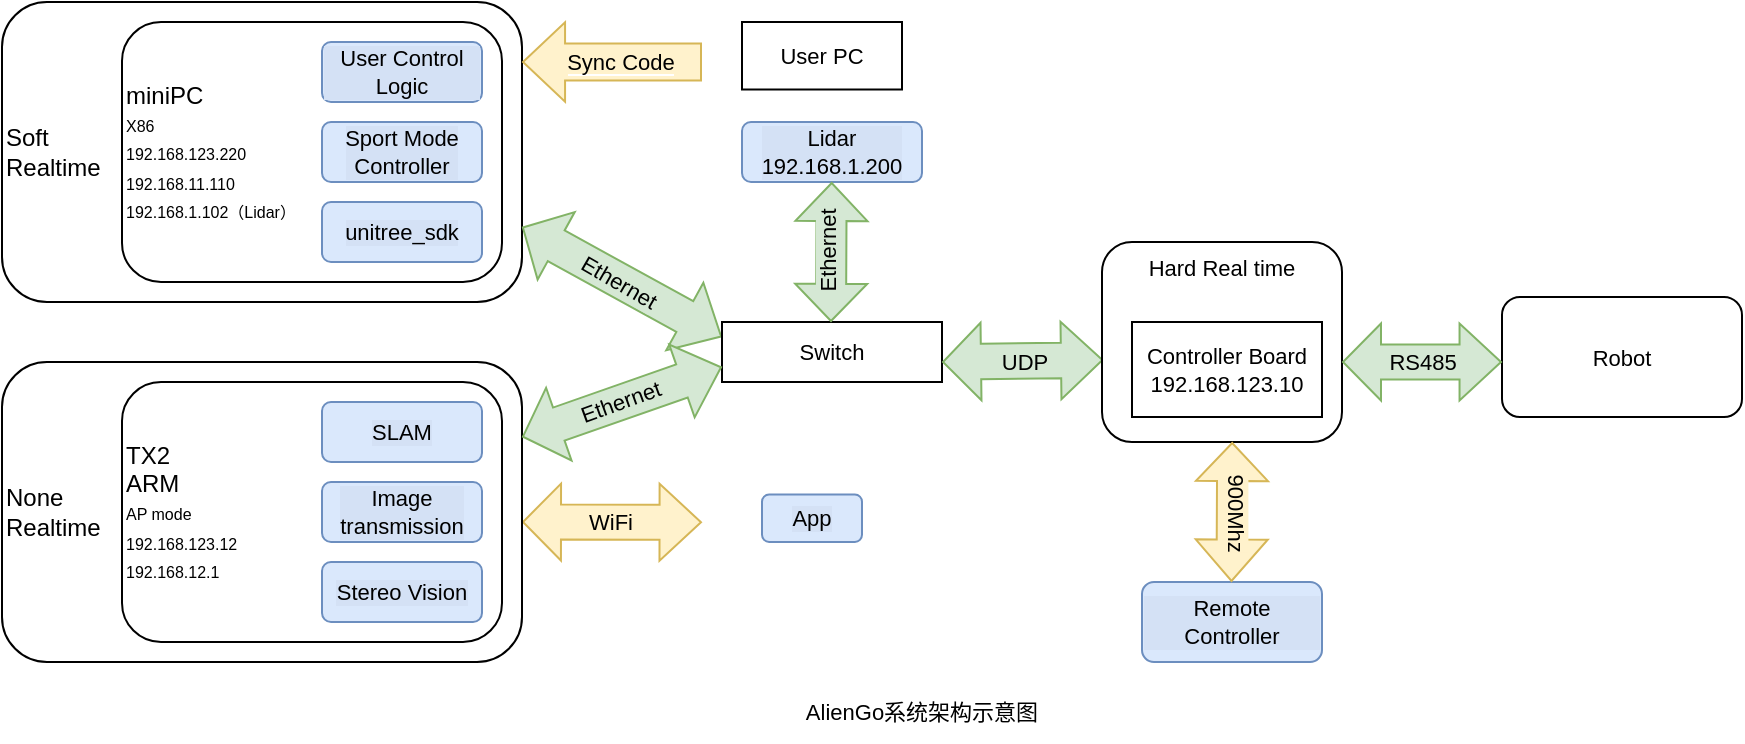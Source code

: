 <mxfile version="17.4.5" type="device"><diagram id="CFBKUmzks_kU5x74Oj2V" name="Page-1"><mxGraphModel dx="1422" dy="796" grid="1" gridSize="10" guides="1" tooltips="1" connect="1" arrows="1" fold="1" page="1" pageScale="1" pageWidth="827" pageHeight="1169" math="0" shadow="0"><root><mxCell id="0"/><mxCell id="1" parent="0"/><mxCell id="krv_6uk2ICwvgs_PYayT-1" value="Soft &lt;br&gt;Realtime" style="rounded=1;whiteSpace=wrap;html=1;align=left;" parent="1" vertex="1"><mxGeometry x="90" y="170" width="260" height="150" as="geometry"/></mxCell><mxCell id="krv_6uk2ICwvgs_PYayT-3" value="miniPC&lt;br&gt;&lt;font style=&quot;font-size: 8px&quot;&gt;X86&lt;br style=&quot;font-size: 8px&quot;&gt;192.168.123.220&lt;br&gt;192.168.11.110&lt;br&gt;192.168.1.102（Lidar）&lt;br&gt;&lt;/font&gt;" style="rounded=1;whiteSpace=wrap;html=1;align=left;" parent="1" vertex="1"><mxGeometry x="150" y="180" width="190" height="130" as="geometry"/></mxCell><mxCell id="krv_6uk2ICwvgs_PYayT-4" value="User Control Logic" style="rounded=1;whiteSpace=wrap;html=1;fontSize=11;fillColor=#dae8fc;strokeColor=#6c8ebf;labelBackgroundColor=#D4E1F5;labelBorderColor=none;gradientColor=none;" parent="1" vertex="1"><mxGeometry x="250" y="190" width="80" height="30" as="geometry"/></mxCell><mxCell id="krv_6uk2ICwvgs_PYayT-5" value="Sport Mode&lt;br&gt;Controller" style="rounded=1;whiteSpace=wrap;html=1;fontSize=11;fillColor=#dae8fc;strokeColor=#6c8ebf;labelBackgroundColor=#D4E1F5;labelBorderColor=none;gradientColor=none;" parent="1" vertex="1"><mxGeometry x="250" y="230" width="80" height="30" as="geometry"/></mxCell><mxCell id="krv_6uk2ICwvgs_PYayT-6" value="unitree_sdk" style="rounded=1;whiteSpace=wrap;html=1;fontSize=11;fillColor=#dae8fc;strokeColor=#6c8ebf;labelBackgroundColor=#D4E1F5;labelBorderColor=none;gradientColor=none;" parent="1" vertex="1"><mxGeometry x="250" y="270" width="80" height="30" as="geometry"/></mxCell><mxCell id="krv_6uk2ICwvgs_PYayT-9" value="User PC" style="rounded=0;whiteSpace=wrap;html=1;fontSize=11;" parent="1" vertex="1"><mxGeometry x="460" y="180" width="80" height="33.75" as="geometry"/></mxCell><mxCell id="krv_6uk2ICwvgs_PYayT-12" value="App" style="rounded=1;whiteSpace=wrap;html=1;fontSize=11;fillColor=#dae8fc;strokeColor=#6c8ebf;labelBackgroundColor=#D4E1F5;labelBorderColor=none;gradientColor=none;" parent="1" vertex="1"><mxGeometry x="470" y="416.25" width="50" height="23.75" as="geometry"/></mxCell><mxCell id="krv_6uk2ICwvgs_PYayT-13" value="" style="shape=flexArrow;endArrow=classic;startArrow=classic;html=1;rounded=0;fontSize=11;width=17.5;endSize=6.575;fillColor=#fff2cc;strokeColor=#d6b656;labelBackgroundColor=#FFF2CC;" parent="1" edge="1"><mxGeometry width="100" height="100" relative="1" as="geometry"><mxPoint x="350" y="430" as="sourcePoint"/><mxPoint x="440" y="430.14" as="targetPoint"/></mxGeometry></mxCell><mxCell id="krv_6uk2ICwvgs_PYayT-14" value="WiFi" style="edgeLabel;html=1;align=center;verticalAlign=middle;resizable=0;points=[];fontSize=11;labelBackgroundColor=#FFF2CC;" parent="krv_6uk2ICwvgs_PYayT-13" vertex="1" connectable="0"><mxGeometry x="-0.174" relative="1" as="geometry"><mxPoint x="7" as="offset"/></mxGeometry></mxCell><mxCell id="krv_6uk2ICwvgs_PYayT-15" value="" style="shape=flexArrow;endArrow=classic;startArrow=classic;html=1;rounded=0;fontSize=11;width=17.5;endSize=6.575;fillColor=#d5e8d4;strokeColor=#82b366;labelBackgroundColor=#D5E8D4;exitX=1;exitY=0.75;exitDx=0;exitDy=0;entryX=0;entryY=0.25;entryDx=0;entryDy=0;" parent="1" source="krv_6uk2ICwvgs_PYayT-1" target="krv_6uk2ICwvgs_PYayT-22" edge="1"><mxGeometry width="100" height="100" relative="1" as="geometry"><mxPoint x="350" y="300" as="sourcePoint"/><mxPoint x="440" y="300" as="targetPoint"/></mxGeometry></mxCell><mxCell id="krv_6uk2ICwvgs_PYayT-16" value="Ethernet" style="edgeLabel;html=1;align=center;verticalAlign=middle;resizable=0;points=[];fontSize=11;labelBackgroundColor=#D5E8D4;rotation=30;" parent="krv_6uk2ICwvgs_PYayT-15" vertex="1" connectable="0"><mxGeometry x="-0.174" relative="1" as="geometry"><mxPoint x="7" y="5" as="offset"/></mxGeometry></mxCell><mxCell id="krv_6uk2ICwvgs_PYayT-17" value="None&lt;br&gt;Realtime" style="rounded=1;whiteSpace=wrap;html=1;align=left;" parent="1" vertex="1"><mxGeometry x="90" y="350" width="260" height="150" as="geometry"/></mxCell><mxCell id="krv_6uk2ICwvgs_PYayT-18" value="TX2&lt;br&gt;ARM&lt;br&gt;&lt;font style=&quot;font-size: 8px&quot;&gt;AP mode&lt;br style=&quot;font-size: 8px&quot;&gt;192.168.123.12&lt;br&gt;192.168.12.1&lt;br&gt;&lt;/font&gt;" style="rounded=1;whiteSpace=wrap;html=1;align=left;" parent="1" vertex="1"><mxGeometry x="150" y="360" width="190" height="130" as="geometry"/></mxCell><mxCell id="krv_6uk2ICwvgs_PYayT-19" value="SLAM" style="rounded=1;whiteSpace=wrap;html=1;fontSize=11;fillColor=#dae8fc;strokeColor=#6c8ebf;labelBackgroundColor=#D4E1F5;labelBorderColor=none;gradientColor=none;" parent="1" vertex="1"><mxGeometry x="250" y="370" width="80" height="30" as="geometry"/></mxCell><mxCell id="krv_6uk2ICwvgs_PYayT-20" value="Image&lt;br&gt;transmission" style="rounded=1;whiteSpace=wrap;html=1;fontSize=11;fillColor=#dae8fc;strokeColor=#6c8ebf;labelBackgroundColor=#D4E1F5;labelBorderColor=none;gradientColor=none;" parent="1" vertex="1"><mxGeometry x="250" y="410" width="80" height="30" as="geometry"/></mxCell><mxCell id="krv_6uk2ICwvgs_PYayT-21" value="Stereo Vision" style="rounded=1;whiteSpace=wrap;html=1;fontSize=11;fillColor=#dae8fc;strokeColor=#6c8ebf;labelBackgroundColor=#D4E1F5;labelBorderColor=none;gradientColor=none;" parent="1" vertex="1"><mxGeometry x="250" y="450" width="80" height="30" as="geometry"/></mxCell><mxCell id="krv_6uk2ICwvgs_PYayT-22" value="Switch" style="rounded=0;whiteSpace=wrap;html=1;fontSize=11;" parent="1" vertex="1"><mxGeometry x="450" y="330" width="110" height="30" as="geometry"/></mxCell><mxCell id="krv_6uk2ICwvgs_PYayT-23" value="" style="shape=flexArrow;endArrow=classic;startArrow=classic;html=1;rounded=0;fontSize=11;width=17.5;endSize=6.575;fillColor=#d5e8d4;strokeColor=#82b366;labelBackgroundColor=#D5E8D4;exitX=1;exitY=0.25;exitDx=0;exitDy=0;entryX=0;entryY=0.75;entryDx=0;entryDy=0;" parent="1" source="krv_6uk2ICwvgs_PYayT-17" target="krv_6uk2ICwvgs_PYayT-22" edge="1"><mxGeometry width="100" height="100" relative="1" as="geometry"><mxPoint x="350" y="360" as="sourcePoint"/><mxPoint x="440" y="360" as="targetPoint"/></mxGeometry></mxCell><mxCell id="krv_6uk2ICwvgs_PYayT-24" value="Ethernet" style="edgeLabel;html=1;align=center;verticalAlign=middle;resizable=0;points=[];fontSize=11;labelBackgroundColor=#D5E8D4;rotation=-20;" parent="krv_6uk2ICwvgs_PYayT-23" vertex="1" connectable="0"><mxGeometry x="-0.174" relative="1" as="geometry"><mxPoint x="7" y="-3" as="offset"/></mxGeometry></mxCell><mxCell id="krv_6uk2ICwvgs_PYayT-25" value="Lidar&lt;br&gt;192.168.1.200" style="rounded=1;whiteSpace=wrap;html=1;labelBackgroundColor=#D4E1F5;fontSize=11;labelBorderColor=none;fillColor=#dae8fc;strokeColor=#6c8ebf;gradientColor=none;" parent="1" vertex="1"><mxGeometry x="460" y="230" width="90" height="30" as="geometry"/></mxCell><mxCell id="krv_6uk2ICwvgs_PYayT-26" value="" style="shape=flexArrow;endArrow=classic;html=1;rounded=0;labelBackgroundColor=#FFF2CC;fontSize=11;fontColor=#000000;width=18.621;endSize=6.676;fillColor=#fff2cc;strokeColor=#d6b656;" parent="1" edge="1"><mxGeometry width="50" height="50" relative="1" as="geometry"><mxPoint x="440" y="200" as="sourcePoint"/><mxPoint x="350" y="200" as="targetPoint"/></mxGeometry></mxCell><mxCell id="krv_6uk2ICwvgs_PYayT-27" value="&lt;span style=&quot;background-color: rgb(255 , 242 , 204)&quot;&gt;Sync Code&lt;/span&gt;" style="edgeLabel;html=1;align=center;verticalAlign=middle;resizable=0;points=[];fontSize=11;fontColor=#000000;" parent="krv_6uk2ICwvgs_PYayT-26" vertex="1" connectable="0"><mxGeometry x="0.218" relative="1" as="geometry"><mxPoint x="14" as="offset"/></mxGeometry></mxCell><mxCell id="krv_6uk2ICwvgs_PYayT-31" value="" style="shape=flexArrow;endArrow=classic;startArrow=classic;html=1;rounded=0;fontSize=11;width=15;endSize=5.864;fillColor=#d5e8d4;strokeColor=#82b366;labelBackgroundColor=#D5E8D4;" parent="1" edge="1"><mxGeometry width="100" height="100" relative="1" as="geometry"><mxPoint x="504.84" y="260" as="sourcePoint"/><mxPoint x="504.5" y="330" as="targetPoint"/></mxGeometry></mxCell><mxCell id="krv_6uk2ICwvgs_PYayT-32" value="Ethernet" style="edgeLabel;html=1;align=center;verticalAlign=top;resizable=0;points=[];fontSize=11;labelBackgroundColor=#D5E8D4;horizontal=0;" parent="krv_6uk2ICwvgs_PYayT-31" vertex="1" connectable="0"><mxGeometry x="-0.174" relative="1" as="geometry"><mxPoint x="-15" y="6" as="offset"/></mxGeometry></mxCell><mxCell id="krv_6uk2ICwvgs_PYayT-33" value="" style="shape=flexArrow;endArrow=classic;startArrow=classic;html=1;rounded=0;fontSize=11;width=17.714;endSize=6.575;fillColor=#d5e8d4;strokeColor=#82b366;labelBackgroundColor=#D5E8D4;entryX=0.006;entryY=0.59;entryDx=0;entryDy=0;entryPerimeter=0;" parent="1" target="krv_6uk2ICwvgs_PYayT-35" edge="1"><mxGeometry width="100" height="100" relative="1" as="geometry"><mxPoint x="560" y="350" as="sourcePoint"/><mxPoint x="620" y="350" as="targetPoint"/></mxGeometry></mxCell><mxCell id="krv_6uk2ICwvgs_PYayT-34" value="UDP" style="edgeLabel;html=1;align=center;verticalAlign=middle;resizable=0;points=[];fontSize=11;labelBackgroundColor=#D5E8D4;" parent="krv_6uk2ICwvgs_PYayT-33" vertex="1" connectable="0"><mxGeometry x="-0.174" relative="1" as="geometry"><mxPoint x="7" as="offset"/></mxGeometry></mxCell><mxCell id="krv_6uk2ICwvgs_PYayT-35" value="&lt;span style=&quot;&quot;&gt;Hard Real time&lt;/span&gt;" style="rounded=1;whiteSpace=wrap;html=1;labelBackgroundColor=#FFFFFF;labelBorderColor=none;fontSize=11;fontColor=#000000;gradientColor=none;verticalAlign=top;" parent="1" vertex="1"><mxGeometry x="640" y="290" width="120" height="100" as="geometry"/></mxCell><mxCell id="krv_6uk2ICwvgs_PYayT-36" value="Controller Board&lt;br&gt;192.168.123.10" style="rounded=0;whiteSpace=wrap;html=1;fontSize=11;" parent="1" vertex="1"><mxGeometry x="655" y="330" width="95" height="47.5" as="geometry"/></mxCell><mxCell id="krv_6uk2ICwvgs_PYayT-37" value="Remote Controller" style="rounded=1;whiteSpace=wrap;html=1;labelBackgroundColor=#D4E1F5;fontSize=11;labelBorderColor=none;fillColor=#dae8fc;strokeColor=#6c8ebf;gradientColor=none;" parent="1" vertex="1"><mxGeometry x="660" y="460" width="90" height="40" as="geometry"/></mxCell><mxCell id="krv_6uk2ICwvgs_PYayT-38" value="" style="shape=flexArrow;endArrow=classic;startArrow=classic;html=1;rounded=0;fontSize=11;width=15;endSize=6.575;fillColor=#fff2cc;strokeColor=#d6b656;labelBackgroundColor=#FFF2CC;" parent="1" edge="1"><mxGeometry width="100" height="100" relative="1" as="geometry"><mxPoint x="705.1" y="390" as="sourcePoint"/><mxPoint x="704.76" y="460" as="targetPoint"/></mxGeometry></mxCell><mxCell id="krv_6uk2ICwvgs_PYayT-39" value="900Mhz" style="edgeLabel;html=1;align=center;verticalAlign=top;resizable=0;points=[];fontSize=11;labelBackgroundColor=#FFF2CC;horizontal=0;rotation=-180;" parent="krv_6uk2ICwvgs_PYayT-38" vertex="1" connectable="0"><mxGeometry x="-0.174" relative="1" as="geometry"><mxPoint x="15" y="6" as="offset"/></mxGeometry></mxCell><mxCell id="krv_6uk2ICwvgs_PYayT-40" value="&lt;span style=&quot;&quot;&gt;Robot&lt;/span&gt;" style="rounded=1;whiteSpace=wrap;html=1;labelBackgroundColor=#FFFFFF;labelBorderColor=none;fontSize=11;fontColor=#000000;gradientColor=none;" parent="1" vertex="1"><mxGeometry x="840" y="317.5" width="120" height="60" as="geometry"/></mxCell><mxCell id="krv_6uk2ICwvgs_PYayT-41" value="" style="shape=flexArrow;endArrow=classic;startArrow=classic;html=1;rounded=0;fontSize=11;width=17.5;endSize=6.575;fillColor=#d5e8d4;strokeColor=#82b366;labelBackgroundColor=#D5E8D4;" parent="1" edge="1"><mxGeometry width="100" height="100" relative="1" as="geometry"><mxPoint x="760" y="350" as="sourcePoint"/><mxPoint x="840" y="350" as="targetPoint"/></mxGeometry></mxCell><mxCell id="krv_6uk2ICwvgs_PYayT-42" value="RS485" style="edgeLabel;html=1;align=center;verticalAlign=middle;resizable=0;points=[];fontSize=11;labelBackgroundColor=#D5E8D4;" parent="krv_6uk2ICwvgs_PYayT-41" vertex="1" connectable="0"><mxGeometry x="-0.174" relative="1" as="geometry"><mxPoint x="7" as="offset"/></mxGeometry></mxCell><mxCell id="krv_6uk2ICwvgs_PYayT-43" value="AlienGo系统架构示意图" style="text;html=1;strokeColor=none;fillColor=none;align=center;verticalAlign=middle;whiteSpace=wrap;rounded=0;labelBackgroundColor=#FFFFFF;labelBorderColor=none;fontSize=11;fontColor=#000000;" parent="1" vertex="1"><mxGeometry x="460" y="510" width="180" height="30" as="geometry"/></mxCell></root></mxGraphModel></diagram></mxfile>